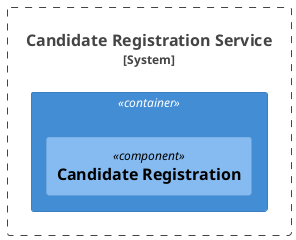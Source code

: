 @startuml 

!include <C4/C4_Component>

System_Boundary(registrationSystemAlias, "Candidate Registration Service") {
    Container(registrationContainer, "","", "") {
        Component(registrationComponentAlias,"Candidate Registration") 
    }
} 
@enduml